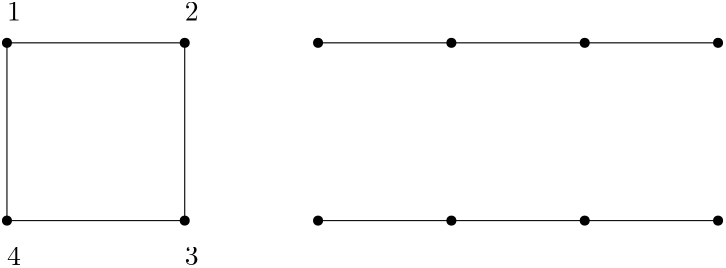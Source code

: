 <?xml version="1.0"?>
<!DOCTYPE ipe SYSTEM "ipe.dtd">
<ipe version="70218" creator="Ipe 7.2.26">
<info created="D:20230329225707" modified="D:20230404154149"/>
<ipestyle name="basic">
<symbol name="arrow/arc(spx)">
<path stroke="sym-stroke" fill="sym-stroke" pen="sym-pen">
0 0 m
-1 0.333 l
-1 -0.333 l
h
</path>
</symbol>
<symbol name="arrow/farc(spx)">
<path stroke="sym-stroke" fill="white" pen="sym-pen">
0 0 m
-1 0.333 l
-1 -0.333 l
h
</path>
</symbol>
<symbol name="arrow/ptarc(spx)">
<path stroke="sym-stroke" fill="sym-stroke" pen="sym-pen">
0 0 m
-1 0.333 l
-0.8 0 l
-1 -0.333 l
h
</path>
</symbol>
<symbol name="arrow/fptarc(spx)">
<path stroke="sym-stroke" fill="white" pen="sym-pen">
0 0 m
-1 0.333 l
-0.8 0 l
-1 -0.333 l
h
</path>
</symbol>
<symbol name="mark/circle(sx)" transformations="translations">
<path fill="sym-stroke">
0.6 0 0 0.6 0 0 e
0.4 0 0 0.4 0 0 e
</path>
</symbol>
<symbol name="mark/disk(sx)" transformations="translations">
<path fill="sym-stroke">
0.6 0 0 0.6 0 0 e
</path>
</symbol>
<symbol name="mark/fdisk(sfx)" transformations="translations">
<group>
<path fill="sym-fill">
0.5 0 0 0.5 0 0 e
</path>
<path fill="sym-stroke" fillrule="eofill">
0.6 0 0 0.6 0 0 e
0.4 0 0 0.4 0 0 e
</path>
</group>
</symbol>
<symbol name="mark/box(sx)" transformations="translations">
<path fill="sym-stroke" fillrule="eofill">
-0.6 -0.6 m
0.6 -0.6 l
0.6 0.6 l
-0.6 0.6 l
h
-0.4 -0.4 m
0.4 -0.4 l
0.4 0.4 l
-0.4 0.4 l
h
</path>
</symbol>
<symbol name="mark/square(sx)" transformations="translations">
<path fill="sym-stroke">
-0.6 -0.6 m
0.6 -0.6 l
0.6 0.6 l
-0.6 0.6 l
h
</path>
</symbol>
<symbol name="mark/fsquare(sfx)" transformations="translations">
<group>
<path fill="sym-fill">
-0.5 -0.5 m
0.5 -0.5 l
0.5 0.5 l
-0.5 0.5 l
h
</path>
<path fill="sym-stroke" fillrule="eofill">
-0.6 -0.6 m
0.6 -0.6 l
0.6 0.6 l
-0.6 0.6 l
h
-0.4 -0.4 m
0.4 -0.4 l
0.4 0.4 l
-0.4 0.4 l
h
</path>
</group>
</symbol>
<symbol name="mark/cross(sx)" transformations="translations">
<group>
<path fill="sym-stroke">
-0.43 -0.57 m
0.57 0.43 l
0.43 0.57 l
-0.57 -0.43 l
h
</path>
<path fill="sym-stroke">
-0.43 0.57 m
0.57 -0.43 l
0.43 -0.57 l
-0.57 0.43 l
h
</path>
</group>
</symbol>
<symbol name="arrow/fnormal(spx)">
<path stroke="sym-stroke" fill="white" pen="sym-pen">
0 0 m
-1 0.333 l
-1 -0.333 l
h
</path>
</symbol>
<symbol name="arrow/pointed(spx)">
<path stroke="sym-stroke" fill="sym-stroke" pen="sym-pen">
0 0 m
-1 0.333 l
-0.8 0 l
-1 -0.333 l
h
</path>
</symbol>
<symbol name="arrow/fpointed(spx)">
<path stroke="sym-stroke" fill="white" pen="sym-pen">
0 0 m
-1 0.333 l
-0.8 0 l
-1 -0.333 l
h
</path>
</symbol>
<symbol name="arrow/linear(spx)">
<path stroke="sym-stroke" pen="sym-pen">
-1 0.333 m
0 0 l
-1 -0.333 l
</path>
</symbol>
<symbol name="arrow/fdouble(spx)">
<path stroke="sym-stroke" fill="white" pen="sym-pen">
0 0 m
-1 0.333 l
-1 -0.333 l
h
-1 0 m
-2 0.333 l
-2 -0.333 l
h
</path>
</symbol>
<symbol name="arrow/double(spx)">
<path stroke="sym-stroke" fill="sym-stroke" pen="sym-pen">
0 0 m
-1 0.333 l
-1 -0.333 l
h
-1 0 m
-2 0.333 l
-2 -0.333 l
h
</path>
</symbol>
<symbol name="arrow/mid-normal(spx)">
<path stroke="sym-stroke" fill="sym-stroke" pen="sym-pen">
0.5 0 m
-0.5 0.333 l
-0.5 -0.333 l
h
</path>
</symbol>
<symbol name="arrow/mid-fnormal(spx)">
<path stroke="sym-stroke" fill="white" pen="sym-pen">
0.5 0 m
-0.5 0.333 l
-0.5 -0.333 l
h
</path>
</symbol>
<symbol name="arrow/mid-pointed(spx)">
<path stroke="sym-stroke" fill="sym-stroke" pen="sym-pen">
0.5 0 m
-0.5 0.333 l
-0.3 0 l
-0.5 -0.333 l
h
</path>
</symbol>
<symbol name="arrow/mid-fpointed(spx)">
<path stroke="sym-stroke" fill="white" pen="sym-pen">
0.5 0 m
-0.5 0.333 l
-0.3 0 l
-0.5 -0.333 l
h
</path>
</symbol>
<symbol name="arrow/mid-double(spx)">
<path stroke="sym-stroke" fill="sym-stroke" pen="sym-pen">
1 0 m
0 0.333 l
0 -0.333 l
h
0 0 m
-1 0.333 l
-1 -0.333 l
h
</path>
</symbol>
<symbol name="arrow/mid-fdouble(spx)">
<path stroke="sym-stroke" fill="white" pen="sym-pen">
1 0 m
0 0.333 l
0 -0.333 l
h
0 0 m
-1 0.333 l
-1 -0.333 l
h
</path>
</symbol>
<anglesize name="22.5 deg" value="22.5"/>
<anglesize name="30 deg" value="30"/>
<anglesize name="45 deg" value="45"/>
<anglesize name="60 deg" value="60"/>
<anglesize name="90 deg" value="90"/>
<arrowsize name="large" value="10"/>
<arrowsize name="small" value="5"/>
<arrowsize name="tiny" value="3"/>
<color name="blue" value="0 0 1"/>
<color name="brown" value="0.647 0.165 0.165"/>
<color name="darkblue" value="0 0 0.545"/>
<color name="darkcyan" value="0 0.545 0.545"/>
<color name="darkgray" value="0.663"/>
<color name="darkgreen" value="0 0.392 0"/>
<color name="darkmagenta" value="0.545 0 0.545"/>
<color name="darkorange" value="1 0.549 0"/>
<color name="darkred" value="0.545 0 0"/>
<color name="gold" value="1 0.843 0"/>
<color name="gray" value="0.745"/>
<color name="green" value="0 1 0"/>
<color name="lightblue" value="0.678 0.847 0.902"/>
<color name="lightcyan" value="0.878 1 1"/>
<color name="lightgray" value="0.827"/>
<color name="lightgreen" value="0.565 0.933 0.565"/>
<color name="lightyellow" value="1 1 0.878"/>
<color name="navy" value="0 0 0.502"/>
<color name="orange" value="1 0.647 0"/>
<color name="pink" value="1 0.753 0.796"/>
<color name="purple" value="0.627 0.125 0.941"/>
<color name="red" value="1 0 0"/>
<color name="seagreen" value="0.18 0.545 0.341"/>
<color name="turquoise" value="0.251 0.878 0.816"/>
<color name="violet" value="0.933 0.51 0.933"/>
<color name="yellow" value="1 1 0"/>
<dashstyle name="dash dot dotted" value="[4 2 1 2 1 2] 0"/>
<dashstyle name="dash dotted" value="[4 2 1 2] 0"/>
<dashstyle name="dashed" value="[4] 0"/>
<dashstyle name="dotted" value="[1 3] 0"/>
<gridsize name="10 pts (~3.5 mm)" value="10"/>
<gridsize name="14 pts (~5 mm)" value="14"/>
<gridsize name="16 pts (~6 mm)" value="16"/>
<gridsize name="20 pts (~7 mm)" value="20"/>
<gridsize name="28 pts (~10 mm)" value="28"/>
<gridsize name="32 pts (~12 mm)" value="32"/>
<gridsize name="4 pts" value="4"/>
<gridsize name="56 pts (~20 mm)" value="56"/>
<gridsize name="8 pts (~3 mm)" value="8"/>
<opacity name="10%" value="0.1"/>
<opacity name="30%" value="0.3"/>
<opacity name="50%" value="0.5"/>
<opacity name="75%" value="0.75"/>
<pen name="fat" value="1.2"/>
<pen name="heavier" value="0.8"/>
<pen name="ultrafat" value="2"/>
<symbolsize name="large" value="5"/>
<symbolsize name="small" value="2"/>
<symbolsize name="tiny" value="1.1"/>
<textsize name="Huge" value="\Huge"/>
<textsize name="LARGE" value="\LARGE"/>
<textsize name="Large" value="\Large"/>
<textsize name="footnote" value="\footnotesize"/>
<textsize name="huge" value="\huge"/>
<textsize name="large" value="\large"/>
<textsize name="script" value="\scriptsize"/>
<textsize name="small" value="\small"/>
<textsize name="tiny" value="\tiny"/>
<textstyle name="center" begin="\begin{center}" end="\end{center}"/>
<textstyle name="item" begin="\begin{itemize}\item{}" end="\end{itemize}"/>
<textstyle name="itemize" begin="\begin{itemize}" end="\end{itemize}"/>
<tiling name="falling" angle="-60" step="4" width="1"/>
<tiling name="rising" angle="30" step="4" width="1"/>
</ipestyle>
<page>
<layer name="basic_queue"/>
<layer name="invalid_basic_queue"/>
<layer name="colored_queue"/>
<layer name="colored_queue_1"/>
<layer name="colored_queue_2"/>
<layer name="colored_queue_3"/>
<layer name="vwxy"/>
<layer name="qn_tree_base"/>
<layer name="qn_tree_labeled"/>
<layer name="qn_tree_layered"/>
<layer name="qn_cycle_label1"/>
<view layers="qn_cycle_label1" active="qn_cycle_label1"/>
<use layer="basic_queue" name="mark/disk(sx)" pos="192 576" size="normal" stroke="black"/>
<use name="mark/disk(sx)" pos="256 576" size="normal" stroke="black"/>
<use name="mark/disk(sx)" pos="320 576" size="normal" stroke="black"/>
<use name="mark/disk(sx)" pos="384 576" size="normal" stroke="black"/>
<use name="mark/disk(sx)" pos="448 576" size="normal" stroke="black"/>
<use name="mark/disk(sx)" pos="512 576" size="normal" stroke="black"/>
<path stroke="black" pen="fat">
192 576 m
256 576 l
</path>
<path stroke="black" pen="fat">
256 576 m
320 576 l
</path>
<path stroke="black" pen="fat">
320 576 m
384 576 l
</path>
<path stroke="black" pen="fat">
384 576 m
448 576 l
</path>
<path stroke="black" pen="fat">
448 576 m
512 576 l
</path>
<text matrix="1 0 0 1 8 -8" transformations="translations" pos="184 568" stroke="black" type="label" width="8.302" height="6.42" depth="0" valign="baseline">1
</text>
<text transformations="translations" pos="256 560" stroke="black" type="label" width="4.981" height="6.42" depth="0" valign="baseline">2</text>
<text transformations="translations" pos="320 560" stroke="black" type="label" width="4.981" height="6.42" depth="0" valign="baseline">3</text>
<text transformations="translations" pos="384 560" stroke="black" type="label" width="4.981" height="6.42" depth="0" valign="baseline">4</text>
<text transformations="translations" pos="448 560" stroke="black" type="label" width="4.981" height="6.42" depth="0" valign="baseline">5</text>
<text transformations="translations" pos="512 560" stroke="black" type="label" width="4.981" height="6.42" depth="0" valign="baseline">6</text>
<use layer="invalid_basic_queue" matrix="1 0 0 1 -64 32" name="mark/disk(sx)" pos="192 576" size="normal" stroke="black"/>
<use matrix="1 0 0 1 -64 32" name="mark/disk(sx)" pos="256 576" size="normal" stroke="black"/>
<use matrix="1 0 0 1 -64 32" name="mark/disk(sx)" pos="320 576" size="normal" stroke="black"/>
<use matrix="1 0 0 1 -64 32" name="mark/disk(sx)" pos="384 576" size="normal" stroke="black"/>
<use matrix="1 0 0 1 -64 32" name="mark/disk(sx)" pos="448 576" size="normal" stroke="black"/>
<use matrix="1 0 0 1 -64 32" name="mark/disk(sx)" pos="512 576" size="normal" stroke="black"/>
<path matrix="1 0 0 1 -64 32" stroke="black" pen="fat">
192 576 m
256 576 l
</path>
<path matrix="1 0 0 1 -64 32" stroke="black" pen="fat">
256 576 m
320 576 l
</path>
<path matrix="1 0 0 1 -64 32" stroke="black" pen="fat">
320 576 m
384 576 l
</path>
<path matrix="1 0 0 1 -64 32" stroke="black" pen="fat">
384 576 m
448 576 l
</path>
<path matrix="1 0 0 1 -64 32" stroke="black" pen="fat">
448 576 m
512 576 l
</path>
<text matrix="1 0 0 1 -56 24" transformations="translations" pos="184 568" stroke="black" type="label" width="8.302" height="6.42" depth="0" valign="baseline">1
</text>
<text matrix="1 0 0 1 -64 32" transformations="translations" pos="256 560" stroke="black" type="label" width="4.981" height="6.42" depth="0" valign="baseline">2</text>
<text matrix="1 0 0 1 -64 32" transformations="translations" pos="320 560" stroke="black" type="label" width="4.981" height="6.42" depth="0" valign="baseline">3</text>
<text matrix="1 0 0 1 -64 32" transformations="translations" pos="384 560" stroke="black" type="label" width="4.981" height="6.42" depth="0" valign="baseline">4</text>
<text matrix="1 0 0 1 -64 32" transformations="translations" pos="448 560" stroke="black" type="label" width="4.981" height="6.42" depth="0" valign="baseline">5</text>
<text matrix="1 0 0 1 -64 32" transformations="translations" pos="512 560" stroke="black" type="label" width="4.981" height="6.42" depth="0" valign="baseline">6</text>
<path stroke="black" pen="fat">
256 608 m
288 640
320 608 c
</path>
<path stroke="black" pen="fat">
192 608 m
288 696
384 608 c
</path>
<path stroke="black" pen="fat">
128 608 m
288 760
448 608 c
</path>
<use layer="colored_queue" name="mark/disk(sx)" pos="128 672" size="normal" stroke="black"/>
<use name="mark/disk(sx)" pos="192 672" size="normal" stroke="black"/>
<use name="mark/disk(sx)" pos="320 672" size="normal" stroke="black"/>
<use name="mark/disk(sx)" pos="384 672" size="normal" stroke="black"/>
<path stroke="1 0 0" pen="fat">
128 672 m
192 672 l
</path>
<path stroke="1 0.502 0" pen="fat">
320 672 m
384 672 l
</path>
<path stroke="0 0.502 1" pen="fat">
192 672 m
256 768
320 672 c
</path>
<path stroke="0 1 0" pen="fat">
128 672 m
256 840
384 672 c
</path>
<text matrix="1 0 0 1 16 16" transformations="translations" pos="112 640" stroke="black" type="label" width="7.024" height="9.245" depth="0" valign="baseline" size="Large">1</text>
<text matrix="1 0 0 1 80 16" transformations="translations" pos="112 640" stroke="black" type="label" width="7.024" height="9.245" depth="0" valign="baseline" size="Large">2</text>
<text matrix="1 0 0 1 208 16" transformations="translations" pos="112 640" stroke="black" type="label" width="7.024" height="9.245" depth="0" valign="baseline" size="Large">3</text>
<text matrix="1 0 0 1 272 16" transformations="translations" pos="112 640" stroke="black" type="label" width="7.024" height="9.245" depth="0" valign="baseline" size="Large">4</text>
<use layer="colored_queue_1" name="mark/disk(sx)" pos="128 672" size="normal" stroke="black"/>
<use name="mark/disk(sx)" pos="192 672" size="normal" stroke="black"/>
<use name="mark/disk(sx)" pos="320 672" size="normal" stroke="black"/>
<use name="mark/disk(sx)" pos="384 672" size="normal" stroke="black"/>
<path stroke="1 0 0" pen="ultrafat">
128 672 m
192 672 l
</path>
<path stroke="1 0.502 0">
320 672 m
384 672 l
</path>
<path stroke="0 0.502 1">
192 672 m
256 768
320 672 c
</path>
<path stroke="0 0.502 0" pen="ultrafat">
128 672 m
256 840
384 672 c
</path>
<text matrix="1 0 0 1 16 16" transformations="translations" pos="112 640" stroke="black" type="label" width="7.024" height="9.245" depth="0" valign="baseline" size="Large">1</text>
<text matrix="1 0 0 1 80 16" transformations="translations" pos="112 640" stroke="black" type="label" width="7.024" height="9.245" depth="0" valign="baseline" size="Large">2</text>
<text matrix="1 0 0 1 208 16" transformations="translations" pos="112 640" stroke="black" type="label" width="7.024" height="9.245" depth="0" valign="baseline" size="Large">3</text>
<text matrix="1 0 0 1 272 16" transformations="translations" pos="112 640" stroke="black" type="label" width="7.024" height="9.245" depth="0" valign="baseline" size="Large">4</text>
<path fill="1 0 0">
176 608 m
208 608 l
208 576 l
176 576 l
h
</path>
<path matrix="1 0 0 1 48 0" fill="0 0.502 0">
176 608 m
208 608 l
208 576 l
176 576 l
h
</path>
<use layer="colored_queue_2" name="mark/disk(sx)" pos="128 672" size="normal" stroke="black"/>
<use name="mark/disk(sx)" pos="192 672" size="normal" stroke="black"/>
<use name="mark/disk(sx)" pos="320 672" size="normal" stroke="black"/>
<use name="mark/disk(sx)" pos="384 672" size="normal" stroke="black"/>
<path stroke="1 0 0" pen="ultrafat">
128 672 m
192 672 l
</path>
<path stroke="1 0.502 0">
320 672 m
384 672 l
</path>
<path stroke="0 0.502 1" pen="ultrafat">
192 672 m
256 768
320 672 c
</path>
<path stroke="0 0.502 0">
128 672 m
256 840
384 672 c
</path>
<text matrix="1 0 0 1 16 16" transformations="translations" pos="112 640" stroke="black" type="label" width="7.024" height="9.245" depth="0" valign="baseline" size="Large">1</text>
<text matrix="1 0 0 1 80 16" transformations="translations" pos="112 640" stroke="black" type="label" width="7.024" height="9.245" depth="0" valign="baseline" size="Large">2</text>
<text matrix="1 0 0 1 208 16" transformations="translations" pos="112 640" stroke="black" type="label" width="7.024" height="9.245" depth="0" valign="baseline" size="Large">3</text>
<text matrix="1 0 0 1 272 16" transformations="translations" pos="112 640" stroke="black" type="label" width="7.024" height="9.245" depth="0" valign="baseline" size="Large">4</text>
<path matrix="1 0 0 1 48 0" fill="0 0.502 0">
176 608 m
208 608 l
208 576 l
176 576 l
h
</path>
<path matrix="1 0 0 1 96 0" fill="0 0.502 1">
176 608 m
208 608 l
208 576 l
176 576 l
h
</path>
<use layer="colored_queue_3" name="mark/disk(sx)" pos="128 672" size="normal" stroke="black"/>
<use name="mark/disk(sx)" pos="192 672" size="normal" stroke="black"/>
<use name="mark/disk(sx)" pos="320 672" size="normal" stroke="black"/>
<use name="mark/disk(sx)" pos="384 672" size="normal" stroke="black"/>
<path stroke="1 0 0">
128 672 m
192 672 l
</path>
<path stroke="1 0.502 0" pen="ultrafat">
320 672 m
384 672 l
</path>
<path stroke="0 0.502 1" pen="ultrafat">
192 672 m
256 768
320 672 c
</path>
<path stroke="0 0.502 0">
128 672 m
256 840
384 672 c
</path>
<text matrix="1 0 0 1 16 16" transformations="translations" pos="112 640" stroke="black" type="label" width="7.024" height="9.245" depth="0" valign="baseline" size="Large">1</text>
<text matrix="1 0 0 1 80 16" transformations="translations" pos="112 640" stroke="black" type="label" width="7.024" height="9.245" depth="0" valign="baseline" size="Large">2</text>
<text matrix="1 0 0 1 208 16" transformations="translations" pos="112 640" stroke="black" type="label" width="7.024" height="9.245" depth="0" valign="baseline" size="Large">3</text>
<text matrix="1 0 0 1 272 16" transformations="translations" pos="112 640" stroke="black" type="label" width="7.024" height="9.245" depth="0" valign="baseline" size="Large">4</text>
<path matrix="1 0 0 1 48 0" fill="0 0.502 0">
176 608 m
208 608 l
208 576 l
176 576 l
h
</path>
<path matrix="1 0 0 1 96 0" fill="0 0.502 1">
176 608 m
208 608 l
208 576 l
176 576 l
h
</path>
<path stroke="0" pen="ultrafat" arrow="normal/normal">
288 616 m
272 632
256 632
240 616 c
</path>
<use layer="vwxy" matrix="1 0 0 1 -24 64" name="mark/disk(sx)" pos="192 576" size="normal" stroke="black"/>
<use matrix="1 0 0 1 -24 64" name="mark/disk(sx)" pos="320 576" size="normal" stroke="black"/>
<path matrix="1 0 0 1 -24 64" stroke="black" pen="fat">
192 576 m
256 576 l
</path>
<path matrix="1 0 0 1 -24 64" stroke="black" pen="fat">
256 576 m
320 576 l
</path>
<path stroke="black" pen="fat">
296 640 m
360 640 l
</path>
<text matrix="1 0 0 1 -16 56" transformations="translations" pos="184 568" stroke="black" type="label" width="5.258" height="4.289" depth="0" valign="baseline">v</text>
<text matrix="1 0 0 1 40 64" transformations="translations" pos="256 560" stroke="black" type="label" width="7.195" height="4.289" depth="0" valign="baseline">w</text>
<path matrix="1 0 0 1 64 0" stroke="black" pen="fat">
296 640 m
360 640 l
</path>
<use name="mark/disk(sx)" pos="360 640" size="normal"/>
<use name="mark/disk(sx)" pos="408 640" size="normal"/>
<use name="mark/disk(sx)" pos="256 640" size="normal"/>
<use name="mark/disk(sx)" pos="320 640" size="normal"/>
<use name="mark/disk(sx)" pos="192 640" size="normal"/>
<use name="mark/disk(sx)" pos="240 640" size="normal"/>
<path stroke="0" pen="fat">
168 640 m
240 720
296 640 c
</path>
<path stroke="1 0 0" pen="fat">
192 640 m
216 664
240 640 c
</path>
<path stroke="0 0.502 0" pen="fat">
256 640 m
288 672
320 640 c
</path>
<path stroke="0 0.502 0" pen="fat">
360 640 m
384 672
408 640 c
</path>
<use layer="qn_tree_base" name="mark/disk(sx)" pos="256 768" size="normal"/>
<use name="mark/disk(sx)" pos="192 720" size="normal"/>
<use name="mark/disk(sx)" pos="256 720" size="normal"/>
<use name="mark/disk(sx)" pos="328 720" size="normal"/>
<use name="mark/disk(sx)" pos="144 672" size="normal"/>
<use name="mark/disk(sx)" pos="200 672" size="normal"/>
<use name="mark/disk(sx)" pos="248 672" size="normal"/>
<use name="mark/disk(sx)" pos="184 632" size="normal"/>
<use name="mark/disk(sx)" pos="232 632" size="normal"/>
<path stroke="0">
256 768 m
256 720 l
</path>
<path stroke="0">
256 768 m
192 720 l
</path>
<path stroke="0">
256 768 m
328 720 l
</path>
<path stroke="0">
192 720 m
200 672 l
</path>
<path stroke="0">
192 720 m
144 672 l
</path>
<path stroke="0">
192 720 m
248 672 l
</path>
<path stroke="0">
200 672 m
184 632 l
</path>
<path stroke="0">
200 672 m
232 632 l
</path>
<use layer="qn_tree_labeled" name="mark/disk(sx)" pos="256 768" size="normal"/>
<use name="mark/disk(sx)" pos="192 720" size="normal"/>
<use name="mark/disk(sx)" pos="256 720" size="normal"/>
<use name="mark/disk(sx)" pos="328 720" size="normal"/>
<use name="mark/disk(sx)" pos="144 672" size="normal"/>
<use name="mark/disk(sx)" pos="200 672" size="normal"/>
<use name="mark/disk(sx)" pos="248 672" size="normal"/>
<use name="mark/disk(sx)" pos="184 632" size="normal"/>
<use name="mark/disk(sx)" pos="232 632" size="normal"/>
<path stroke="0">
256 768 m
256 720 l
</path>
<path stroke="0">
256 768 m
192 720 l
</path>
<path stroke="0">
256 768 m
328 720 l
</path>
<path stroke="0">
192 720 m
200 672 l
</path>
<path stroke="0">
192 720 m
144 672 l
</path>
<path stroke="0">
192 720 m
248 672 l
</path>
<path stroke="0">
200 672 m
184 632 l
</path>
<path stroke="0">
200 672 m
232 632 l
</path>
<text transformations="translations" pos="240 744" stroke="0" type="label" width="4.981" height="6.42" depth="0" valign="baseline">1</text>
<text transformations="translations" pos="208 720" stroke="0" type="label" width="4.981" height="6.42" depth="0" valign="baseline">2</text>
<text transformations="translations" pos="272 720" stroke="0" type="label" width="4.981" height="6.42" depth="0" valign="baseline">3</text>
<text transformations="translations" pos="312 712" stroke="0" type="label" width="4.981" height="6.42" depth="0" valign="baseline">4</text>
<text transformations="translations" pos="160 672" stroke="0" type="label" width="4.981" height="6.42" depth="0" valign="baseline">5</text>
<text transformations="translations" pos="208 672" stroke="0" type="label" width="4.981" height="6.42" depth="0" valign="baseline">6</text>
<text transformations="translations" pos="264 672" stroke="0" type="label" width="4.981" height="6.42" depth="0" valign="baseline">7</text>
<text transformations="translations" pos="168 640" stroke="0" type="label" width="4.981" height="6.42" depth="0" valign="baseline">8</text>
<text transformations="translations" pos="232 640" stroke="0" type="label" width="4.981" height="6.42" depth="0" valign="baseline">9</text>
<use layer="qn_tree_layered" name="mark/disk(sx)" pos="96 576" size="normal"/>
<use name="mark/disk(sx)" pos="128 576" size="normal"/>
<use name="mark/disk(sx)" pos="160 576" size="normal"/>
<use name="mark/disk(sx)" pos="192 576" size="normal"/>
<use name="mark/disk(sx)" pos="224 576" size="normal"/>
<use name="mark/disk(sx)" pos="256 576" size="normal"/>
<use name="mark/disk(sx)" pos="288 576" size="normal"/>
<use name="mark/disk(sx)" pos="320 576" size="normal"/>
<use name="mark/disk(sx)" pos="352 576" size="normal"/>
<text transformations="translations" pos="96 560" stroke="0" type="label" width="4.981" height="6.42" depth="0" valign="baseline">1</text>
<text transformations="translations" pos="128 560" stroke="0" type="label" width="4.981" height="6.42" depth="0" valign="baseline">2</text>
<text transformations="translations" pos="160 560" stroke="0" type="label" width="4.981" height="6.42" depth="0" valign="baseline">3</text>
<text transformations="translations" pos="192 560" stroke="0" type="label" width="4.981" height="6.42" depth="0" valign="baseline">4</text>
<text transformations="translations" pos="224 560" stroke="0" type="label" width="4.981" height="6.42" depth="0" valign="baseline">5</text>
<text transformations="translations" pos="256 560" stroke="0" type="label" width="4.981" height="6.42" depth="0" valign="baseline">6</text>
<text transformations="translations" pos="288 560" stroke="0" type="label" width="4.981" height="6.42" depth="0" valign="baseline">7</text>
<text transformations="translations" pos="320 560" stroke="0" type="label" width="4.981" height="6.42" depth="0" valign="baseline">8</text>
<text transformations="translations" pos="352 560" stroke="0" type="label" width="4.981" height="6.42" depth="0" valign="baseline">9</text>
<path stroke="0">
96 576 m
112 592
128 576 c
</path>
<path stroke="0">
96 576 m
128 608
160 576 c
</path>
<path stroke="0">
96 576 m
144 640
192 576 c
</path>
<path stroke="0">
128 576 m
176 608
224 576 c
</path>
<path stroke="0">
128 576 m
192 640
256 576 c
</path>
<path stroke="0">
128 576 m
208 672
288 576 c
</path>
<path stroke="0">
256 576 m
288 608
320 576 c
</path>
<path stroke="0">
256 576 m
304 640
352 576 c
</path>
<use layer="qn_cycle_label1" name="mark/disk(sx)" pos="96 704" size="normal"/>
<use name="mark/disk(sx)" pos="96 640" size="normal"/>
<use name="mark/disk(sx)" pos="160 640" size="normal"/>
<use name="mark/disk(sx)" pos="160 704" size="normal"/>
<path stroke="0">
96 704 m
160 704 l
</path>
<path stroke="0">
160 704 m
160 640 l
</path>
<path stroke="0">
160 640 m
96 640 l
</path>
<path stroke="0">
96 640 m
96 704 l
</path>
<use matrix="1 0 0 1 0 32" name="mark/disk(sx)" pos="208 672" size="normal"/>
<use matrix="1 0 0 1 0 32" name="mark/disk(sx)" pos="256 672" size="normal"/>
<use matrix="1 0 0 1 0 32" name="mark/disk(sx)" pos="304 672" size="normal"/>
<use matrix="1 0 0 1 0 32" name="mark/disk(sx)" pos="352 672" size="normal"/>
<path matrix="1 0 0 1 0 32" stroke="0">
208 672 m
256 672 l
</path>
<path matrix="1 0 0 1 0 32" stroke="0">
256 672 m
304 672 l
</path>
<path matrix="1 0 0 1 0 32" stroke="0">
304 672 m
352 672 l
</path>
<use matrix="1 0 0 1 0 -32" name="mark/disk(sx)" pos="208 672" size="normal"/>
<use matrix="1 0 0 1 0 -32" name="mark/disk(sx)" pos="256 672" size="normal"/>
<use matrix="1 0 0 1 0 -32" name="mark/disk(sx)" pos="304 672" size="normal"/>
<use matrix="1 0 0 1 0 -32" name="mark/disk(sx)" pos="352 672" size="normal"/>
<path matrix="1 0 0 1 0 -32" stroke="0">
208 672 m
256 672 l
</path>
<path matrix="1 0 0 1 0 -32" stroke="0">
256 672 m
304 672 l
</path>
<path matrix="1 0 0 1 0 -32" stroke="0">
304 672 m
352 672 l
</path>
<text transformations="translations" pos="96 712" stroke="0" type="label" width="4.981" height="6.42" depth="0" valign="baseline">1</text>
<text transformations="translations" pos="160 712" stroke="0" type="label" width="4.981" height="6.42" depth="0" valign="baseline">2</text>
<text transformations="translations" pos="96 624" stroke="0" type="label" width="4.981" height="6.42" depth="0" valign="baseline">4</text>
<text transformations="translations" pos="160 624" stroke="0" type="label" width="4.981" height="6.42" depth="0" valign="baseline">3</text>
</page>
</ipe>

